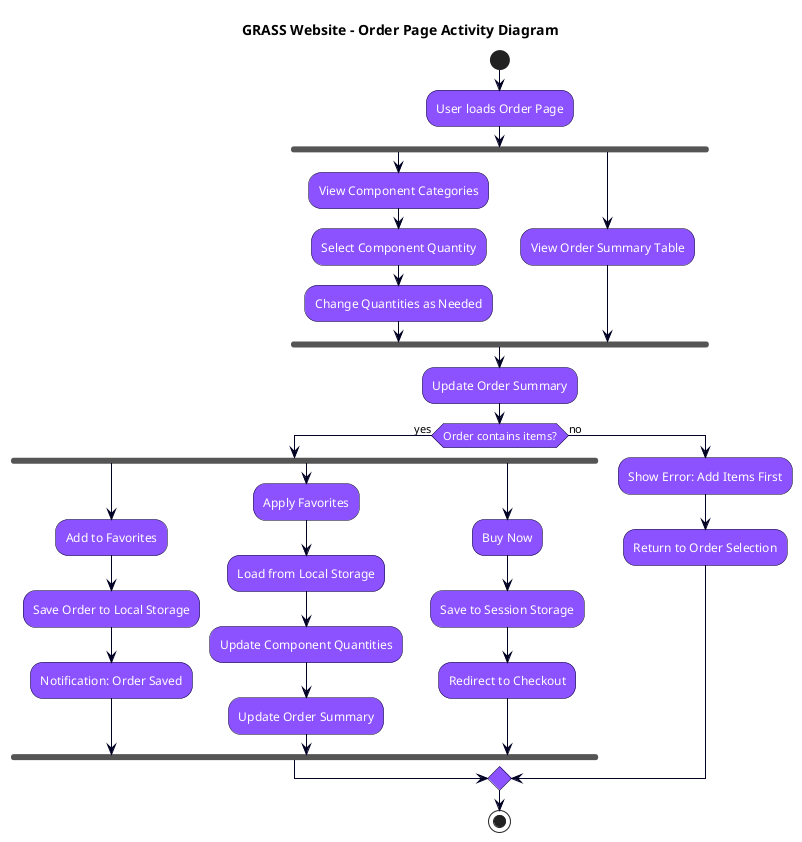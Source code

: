 @startuml Order Page Activity Diagram
skinparam backgroundColor #FFFFFF
skinparam activityBackgroundColor #8c52ff
skinparam activityBorderColor #000123
skinparam activityFontColor #FFFFFF
skinparam arrowColor #000123

title GRASS Website - Order Page Activity Diagram

start

:User loads Order Page;

fork
  :View Component Categories;
  :Select Component Quantity;
  :Change Quantities as Needed;
fork again
  :View Order Summary Table;
fork end

:Update Order Summary;

if (Order contains items?) then (yes)
  fork
    :Add to Favorites;
    :Save Order to Local Storage;
    :Notification: Order Saved;
  fork again
    :Apply Favorites;
    :Load from Local Storage;
    :Update Component Quantities;
    :Update Order Summary;
  fork again
    :Buy Now;
    :Save to Session Storage;
    :Redirect to Checkout;
  end fork
else (no)
  :Show Error: Add Items First;
  :Return to Order Selection;
endif

stop
@enduml
